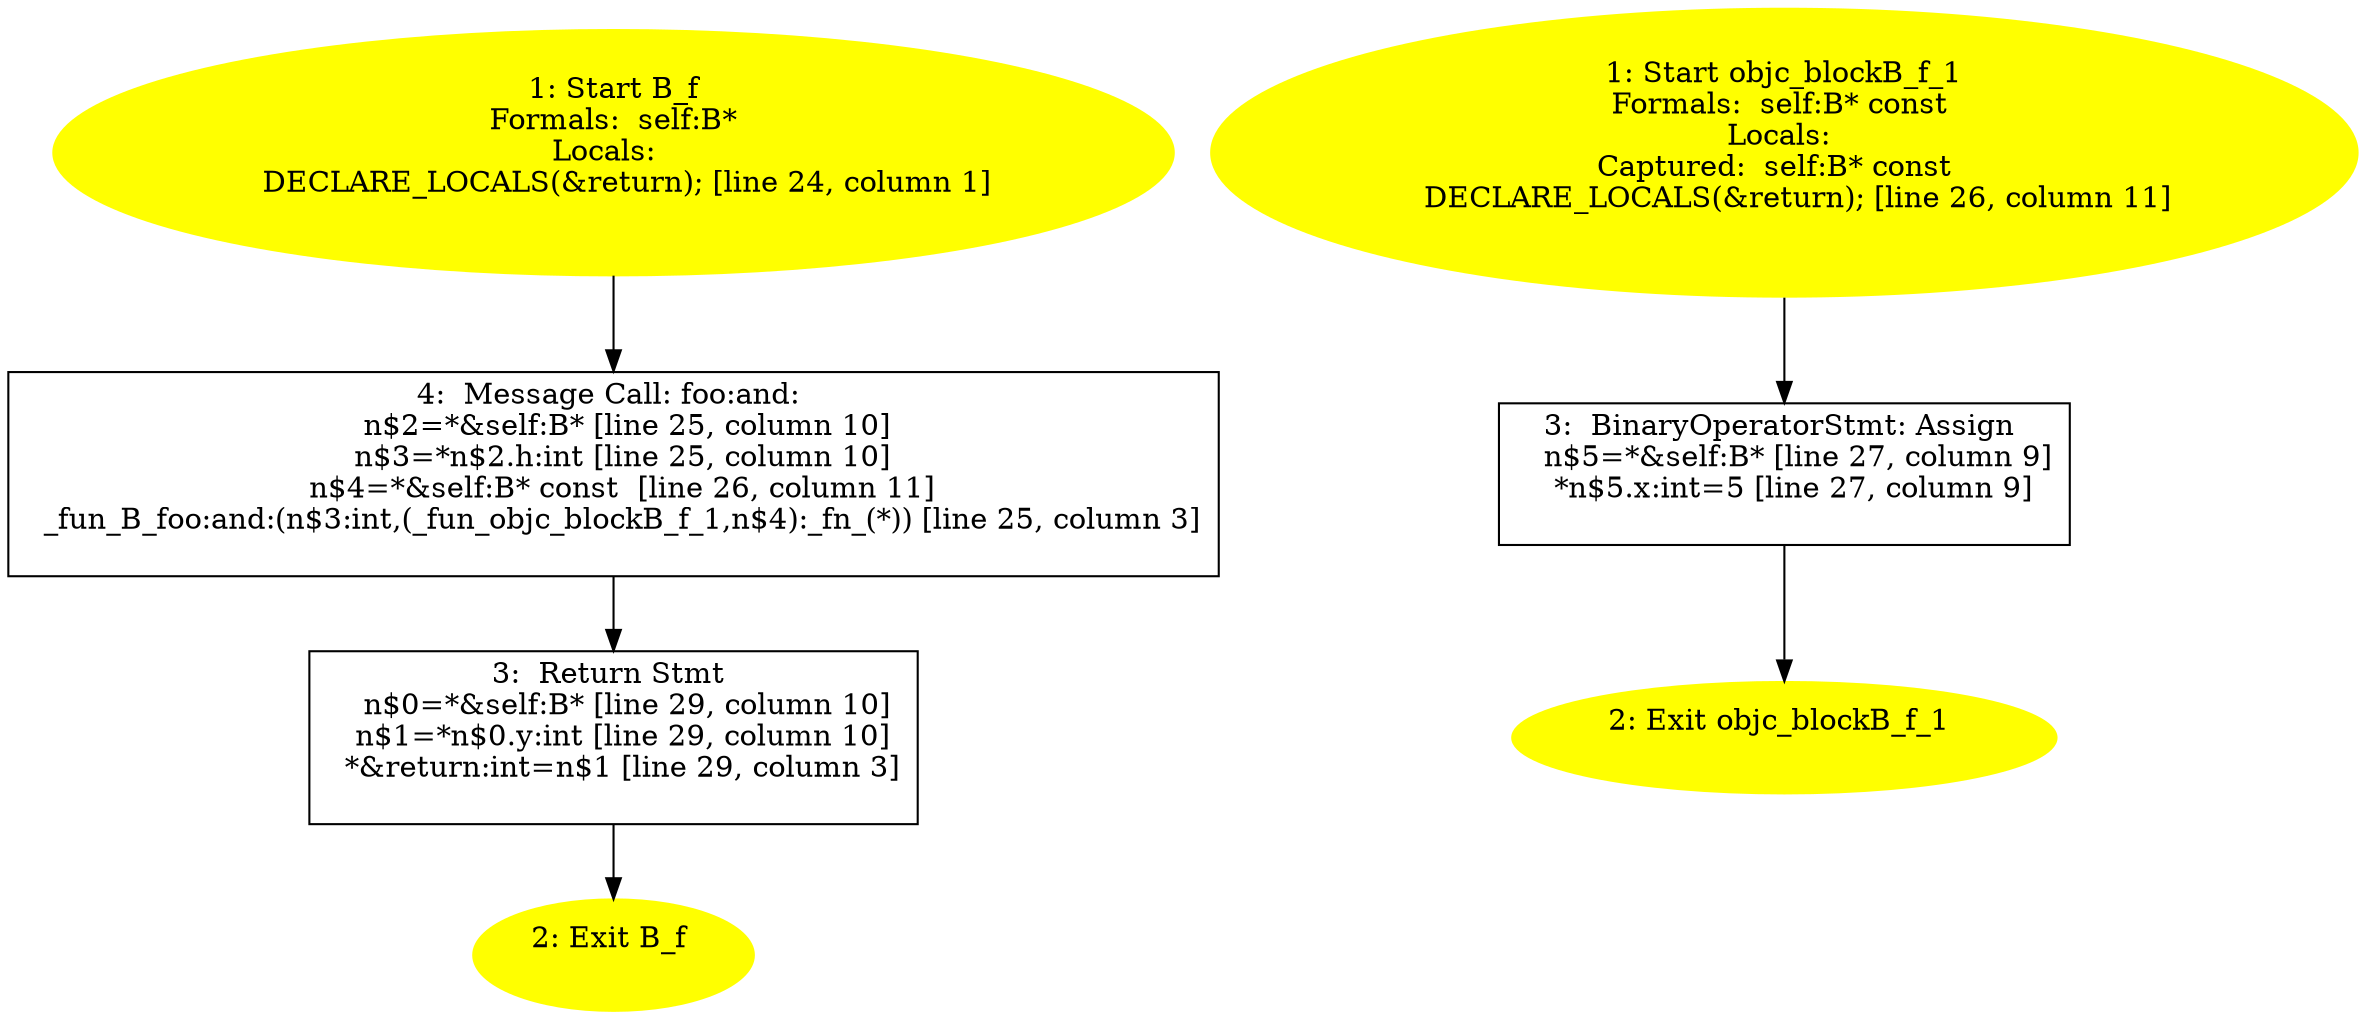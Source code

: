 /* @generated */
digraph iCFG {
"f#B#instance.f1371ff5e7f410d3df6a2e71ff0a814e_1" [label="1: Start B_f\nFormals:  self:B*\nLocals:  \n   DECLARE_LOCALS(&return); [line 24, column 1]\n " color=yellow style=filled]
	

	 "f#B#instance.f1371ff5e7f410d3df6a2e71ff0a814e_1" -> "f#B#instance.f1371ff5e7f410d3df6a2e71ff0a814e_4" ;
"f#B#instance.f1371ff5e7f410d3df6a2e71ff0a814e_2" [label="2: Exit B_f \n  " color=yellow style=filled]
	

"f#B#instance.f1371ff5e7f410d3df6a2e71ff0a814e_3" [label="3:  Return Stmt \n   n$0=*&self:B* [line 29, column 10]\n  n$1=*n$0.y:int [line 29, column 10]\n  *&return:int=n$1 [line 29, column 3]\n " shape="box"]
	

	 "f#B#instance.f1371ff5e7f410d3df6a2e71ff0a814e_3" -> "f#B#instance.f1371ff5e7f410d3df6a2e71ff0a814e_2" ;
"f#B#instance.f1371ff5e7f410d3df6a2e71ff0a814e_4" [label="4:  Message Call: foo:and: \n   n$2=*&self:B* [line 25, column 10]\n  n$3=*n$2.h:int [line 25, column 10]\n  n$4=*&self:B* const  [line 26, column 11]\n  _fun_B_foo:and:(n$3:int,(_fun_objc_blockB_f_1,n$4):_fn_(*)) [line 25, column 3]\n " shape="box"]
	

	 "f#B#instance.f1371ff5e7f410d3df6a2e71ff0a814e_4" -> "f#B#instance.f1371ff5e7f410d3df6a2e71ff0a814e_3" ;
"objc_blockB_f_1.9ca2cd9875647cc0e2a4803d22445f9c_1" [label="1: Start objc_blockB_f_1\nFormals:  self:B* const \nLocals: \nCaptured:  self:B* const  \n   DECLARE_LOCALS(&return); [line 26, column 11]\n " color=yellow style=filled]
	

	 "objc_blockB_f_1.9ca2cd9875647cc0e2a4803d22445f9c_1" -> "objc_blockB_f_1.9ca2cd9875647cc0e2a4803d22445f9c_3" ;
"objc_blockB_f_1.9ca2cd9875647cc0e2a4803d22445f9c_2" [label="2: Exit objc_blockB_f_1 \n  " color=yellow style=filled]
	

"objc_blockB_f_1.9ca2cd9875647cc0e2a4803d22445f9c_3" [label="3:  BinaryOperatorStmt: Assign \n   n$5=*&self:B* [line 27, column 9]\n  *n$5.x:int=5 [line 27, column 9]\n " shape="box"]
	

	 "objc_blockB_f_1.9ca2cd9875647cc0e2a4803d22445f9c_3" -> "objc_blockB_f_1.9ca2cd9875647cc0e2a4803d22445f9c_2" ;
}
